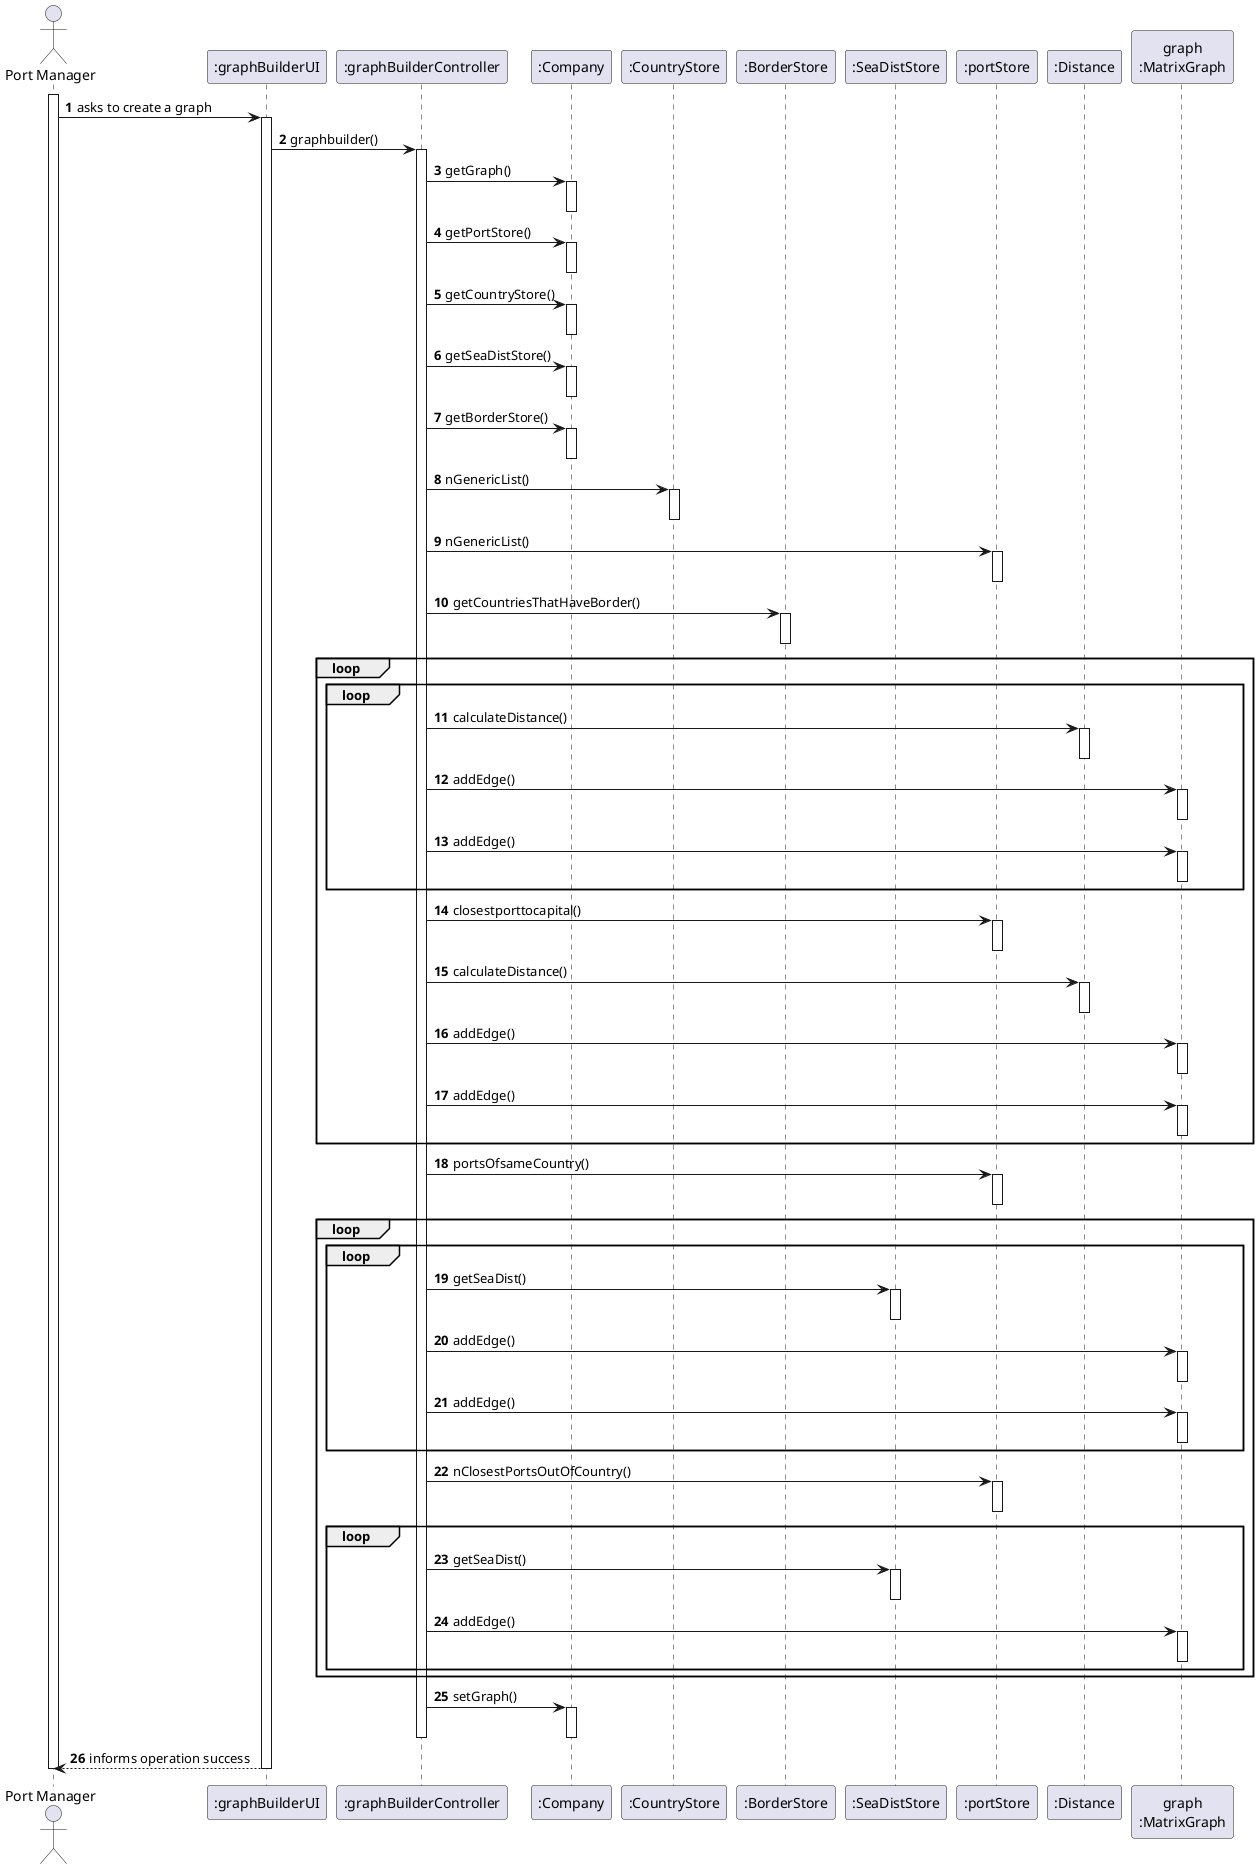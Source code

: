 @startuml
autonumber

actor "Port Manager" as TM
participant ":graphBuilderUI" as IUI
participant ":graphBuilderController" as IC
participant ":Company" as COMP
participant ":CountryStore" as cs
participant ":BorderStore" as bs
participant ":SeaDistStore" as ss
participant ":portStore" as ps
participant ":Distance" as dist

participant "graph\n:MatrixGraph" as graph



activate TM

TM-> IUI: asks to create a graph

activate IUI
IUI ->IC: graphbuilder()
activate IC

IC -> COMP: getGraph()
activate COMP
deactivate COMP

IC -> COMP: getPortStore()
activate COMP
deactivate COMP

IC -> COMP: getCountryStore()
activate COMP
deactivate COMP

IC -> COMP: getSeaDistStore()
activate COMP
deactivate COMP

IC -> COMP: getBorderStore()
activate COMP
deactivate COMP

IC-> cs: nGenericList()
activate cs
deactivate cs

IC -> ps : nGenericList()
activate ps
deactivate ps

IC-> bs : getCountriesThatHaveBorder()
activate bs
deactivate bs

loop

loop

    IC -> dist : calculateDistance()
    activate dist
    deactivate dist

    IC -> graph: addEdge()
    activate graph
    deactivate graph
    IC -> graph: addEdge()
    activate graph
    deactivate graph

end

    IC -> ps: closestporttocapital()
    activate ps
    deactivate ps

    IC -> dist : calculateDistance()
    activate dist
    deactivate dist

    IC -> graph: addEdge()
    activate graph
    deactivate graph
    IC -> graph: addEdge()
    activate graph
    deactivate graph

end


IC-> ps : portsOfsameCountry()
activate ps
deactivate ps

loop

loop

    IC-> ss : getSeaDist()
    activate ss
    deactivate ss

    IC -> graph: addEdge()
    activate graph
    deactivate graph
    IC -> graph: addEdge()
    activate graph
    deactivate graph

end

    IC -> ps: nClosestPortsOutOfCountry()
    activate ps
    deactivate ps

    loop

        IC-> ss : getSeaDist()
        activate ss
        deactivate ss

        IC -> graph: addEdge()
        activate graph
        deactivate graph

    end

end

IC -> COMP : setGraph()
activate COMP
deactivate COMP



deactivate IC
IUI--> TM: informs operation success
deactivate IUI
deactivate TM
@enduml